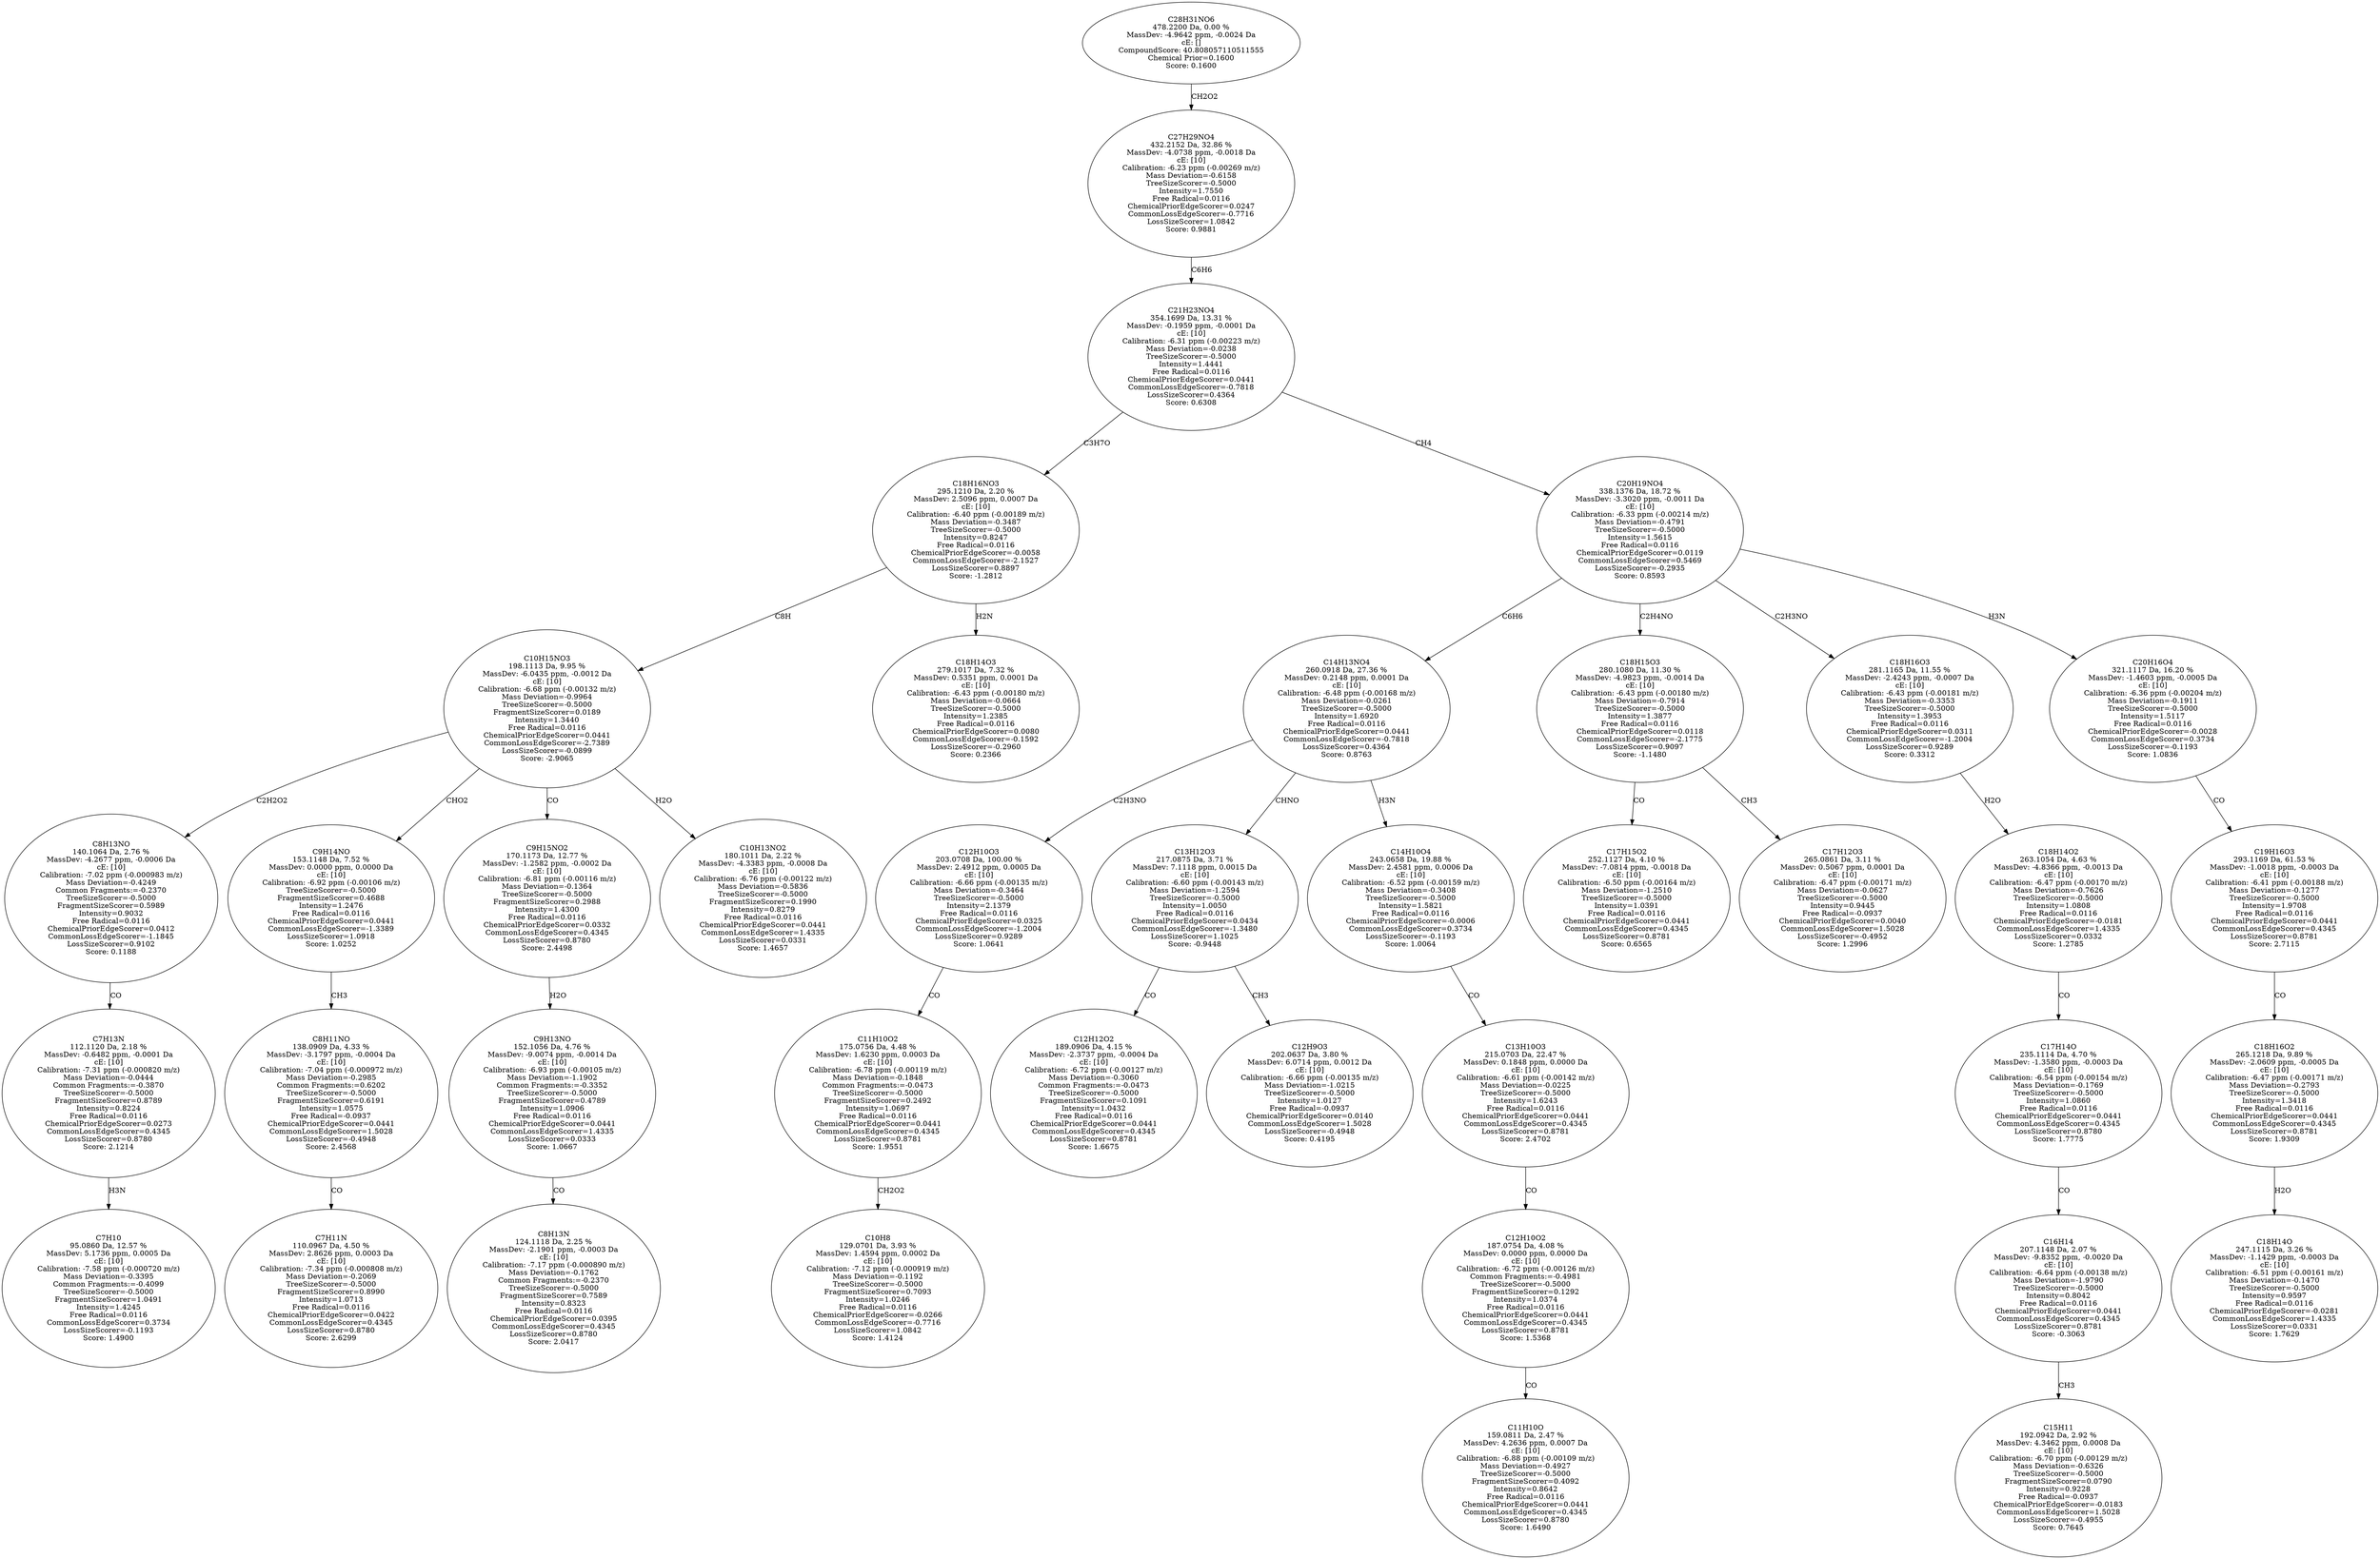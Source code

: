 strict digraph {
v1 [label="C7H10\n95.0860 Da, 12.57 %\nMassDev: 5.1736 ppm, 0.0005 Da\ncE: [10]\nCalibration: -7.58 ppm (-0.000720 m/z)\nMass Deviation=-0.3395\nCommon Fragments:=-0.4099\nTreeSizeScorer=-0.5000\nFragmentSizeScorer=1.0491\nIntensity=1.4245\nFree Radical=0.0116\nCommonLossEdgeScorer=0.3734\nLossSizeScorer=-0.1193\nScore: 1.4900"];
v2 [label="C7H13N\n112.1120 Da, 2.18 %\nMassDev: -0.6482 ppm, -0.0001 Da\ncE: [10]\nCalibration: -7.31 ppm (-0.000820 m/z)\nMass Deviation=-0.0444\nCommon Fragments:=-0.3870\nTreeSizeScorer=-0.5000\nFragmentSizeScorer=0.8789\nIntensity=0.8224\nFree Radical=0.0116\nChemicalPriorEdgeScorer=0.0273\nCommonLossEdgeScorer=0.4345\nLossSizeScorer=0.8780\nScore: 2.1214"];
v3 [label="C8H13NO\n140.1064 Da, 2.76 %\nMassDev: -4.2677 ppm, -0.0006 Da\ncE: [10]\nCalibration: -7.02 ppm (-0.000983 m/z)\nMass Deviation=-0.4249\nCommon Fragments:=-0.2370\nTreeSizeScorer=-0.5000\nFragmentSizeScorer=0.5989\nIntensity=0.9032\nFree Radical=0.0116\nChemicalPriorEdgeScorer=0.0412\nCommonLossEdgeScorer=-1.1845\nLossSizeScorer=0.9102\nScore: 0.1188"];
v4 [label="C7H11N\n110.0967 Da, 4.50 %\nMassDev: 2.8626 ppm, 0.0003 Da\ncE: [10]\nCalibration: -7.34 ppm (-0.000808 m/z)\nMass Deviation=-0.2069\nTreeSizeScorer=-0.5000\nFragmentSizeScorer=0.8990\nIntensity=1.0713\nFree Radical=0.0116\nChemicalPriorEdgeScorer=0.0422\nCommonLossEdgeScorer=0.4345\nLossSizeScorer=0.8780\nScore: 2.6299"];
v5 [label="C8H11NO\n138.0909 Da, 4.33 %\nMassDev: -3.1797 ppm, -0.0004 Da\ncE: [10]\nCalibration: -7.04 ppm (-0.000972 m/z)\nMass Deviation=-0.2985\nCommon Fragments:=0.6202\nTreeSizeScorer=-0.5000\nFragmentSizeScorer=0.6191\nIntensity=1.0575\nFree Radical=-0.0937\nChemicalPriorEdgeScorer=0.0441\nCommonLossEdgeScorer=1.5028\nLossSizeScorer=-0.4948\nScore: 2.4568"];
v6 [label="C9H14NO\n153.1148 Da, 7.52 %\nMassDev: 0.0000 ppm, 0.0000 Da\ncE: [10]\nCalibration: -6.92 ppm (-0.00106 m/z)\nTreeSizeScorer=-0.5000\nFragmentSizeScorer=0.4688\nIntensity=1.2476\nFree Radical=0.0116\nChemicalPriorEdgeScorer=0.0441\nCommonLossEdgeScorer=-1.3389\nLossSizeScorer=1.0918\nScore: 1.0252"];
v7 [label="C8H13N\n124.1118 Da, 2.25 %\nMassDev: -2.1901 ppm, -0.0003 Da\ncE: [10]\nCalibration: -7.17 ppm (-0.000890 m/z)\nMass Deviation=-0.1762\nCommon Fragments:=-0.2370\nTreeSizeScorer=-0.5000\nFragmentSizeScorer=0.7589\nIntensity=0.8323\nFree Radical=0.0116\nChemicalPriorEdgeScorer=0.0395\nCommonLossEdgeScorer=0.4345\nLossSizeScorer=0.8780\nScore: 2.0417"];
v8 [label="C9H13NO\n152.1056 Da, 4.76 %\nMassDev: -9.0074 ppm, -0.0014 Da\ncE: [10]\nCalibration: -6.93 ppm (-0.00105 m/z)\nMass Deviation=-1.1902\nCommon Fragments:=-0.3352\nTreeSizeScorer=-0.5000\nFragmentSizeScorer=0.4789\nIntensity=1.0906\nFree Radical=0.0116\nChemicalPriorEdgeScorer=0.0441\nCommonLossEdgeScorer=1.4335\nLossSizeScorer=0.0333\nScore: 1.0667"];
v9 [label="C9H15NO2\n170.1173 Da, 12.77 %\nMassDev: -1.2582 ppm, -0.0002 Da\ncE: [10]\nCalibration: -6.81 ppm (-0.00116 m/z)\nMass Deviation=-0.1364\nTreeSizeScorer=-0.5000\nFragmentSizeScorer=0.2988\nIntensity=1.4300\nFree Radical=0.0116\nChemicalPriorEdgeScorer=0.0332\nCommonLossEdgeScorer=0.4345\nLossSizeScorer=0.8780\nScore: 2.4498"];
v10 [label="C10H13NO2\n180.1011 Da, 2.22 %\nMassDev: -4.3383 ppm, -0.0008 Da\ncE: [10]\nCalibration: -6.76 ppm (-0.00122 m/z)\nMass Deviation=-0.5836\nTreeSizeScorer=-0.5000\nFragmentSizeScorer=0.1990\nIntensity=0.8279\nFree Radical=0.0116\nChemicalPriorEdgeScorer=0.0441\nCommonLossEdgeScorer=1.4335\nLossSizeScorer=0.0331\nScore: 1.4657"];
v11 [label="C10H15NO3\n198.1113 Da, 9.95 %\nMassDev: -6.0435 ppm, -0.0012 Da\ncE: [10]\nCalibration: -6.68 ppm (-0.00132 m/z)\nMass Deviation=-0.9964\nTreeSizeScorer=-0.5000\nFragmentSizeScorer=0.0189\nIntensity=1.3440\nFree Radical=0.0116\nChemicalPriorEdgeScorer=0.0441\nCommonLossEdgeScorer=-2.7389\nLossSizeScorer=-0.0899\nScore: -2.9065"];
v12 [label="C18H14O3\n279.1017 Da, 7.32 %\nMassDev: 0.5351 ppm, 0.0001 Da\ncE: [10]\nCalibration: -6.43 ppm (-0.00180 m/z)\nMass Deviation=-0.0664\nTreeSizeScorer=-0.5000\nIntensity=1.2385\nFree Radical=0.0116\nChemicalPriorEdgeScorer=0.0080\nCommonLossEdgeScorer=-0.1592\nLossSizeScorer=-0.2960\nScore: 0.2366"];
v13 [label="C18H16NO3\n295.1210 Da, 2.20 %\nMassDev: 2.5096 ppm, 0.0007 Da\ncE: [10]\nCalibration: -6.40 ppm (-0.00189 m/z)\nMass Deviation=-0.3487\nTreeSizeScorer=-0.5000\nIntensity=0.8247\nFree Radical=0.0116\nChemicalPriorEdgeScorer=-0.0058\nCommonLossEdgeScorer=-2.1527\nLossSizeScorer=0.8897\nScore: -1.2812"];
v14 [label="C10H8\n129.0701 Da, 3.93 %\nMassDev: 1.4594 ppm, 0.0002 Da\ncE: [10]\nCalibration: -7.12 ppm (-0.000919 m/z)\nMass Deviation=-0.1192\nTreeSizeScorer=-0.5000\nFragmentSizeScorer=0.7093\nIntensity=1.0246\nFree Radical=0.0116\nChemicalPriorEdgeScorer=-0.0266\nCommonLossEdgeScorer=-0.7716\nLossSizeScorer=1.0842\nScore: 1.4124"];
v15 [label="C11H10O2\n175.0756 Da, 4.48 %\nMassDev: 1.6230 ppm, 0.0003 Da\ncE: [10]\nCalibration: -6.78 ppm (-0.00119 m/z)\nMass Deviation=-0.1848\nCommon Fragments:=-0.0473\nTreeSizeScorer=-0.5000\nFragmentSizeScorer=0.2492\nIntensity=1.0697\nFree Radical=0.0116\nChemicalPriorEdgeScorer=0.0441\nCommonLossEdgeScorer=0.4345\nLossSizeScorer=0.8781\nScore: 1.9551"];
v16 [label="C12H10O3\n203.0708 Da, 100.00 %\nMassDev: 2.4912 ppm, 0.0005 Da\ncE: [10]\nCalibration: -6.66 ppm (-0.00135 m/z)\nMass Deviation=-0.3464\nTreeSizeScorer=-0.5000\nIntensity=2.1379\nFree Radical=0.0116\nChemicalPriorEdgeScorer=0.0325\nCommonLossEdgeScorer=-1.2004\nLossSizeScorer=0.9289\nScore: 1.0641"];
v17 [label="C12H12O2\n189.0906 Da, 4.15 %\nMassDev: -2.3737 ppm, -0.0004 Da\ncE: [10]\nCalibration: -6.72 ppm (-0.00127 m/z)\nMass Deviation=-0.3060\nCommon Fragments:=-0.0473\nTreeSizeScorer=-0.5000\nFragmentSizeScorer=0.1091\nIntensity=1.0432\nFree Radical=0.0116\nChemicalPriorEdgeScorer=0.0441\nCommonLossEdgeScorer=0.4345\nLossSizeScorer=0.8781\nScore: 1.6675"];
v18 [label="C12H9O3\n202.0637 Da, 3.80 %\nMassDev: 6.0714 ppm, 0.0012 Da\ncE: [10]\nCalibration: -6.66 ppm (-0.00135 m/z)\nMass Deviation=-1.0215\nTreeSizeScorer=-0.5000\nIntensity=1.0127\nFree Radical=-0.0937\nChemicalPriorEdgeScorer=0.0140\nCommonLossEdgeScorer=1.5028\nLossSizeScorer=-0.4948\nScore: 0.4195"];
v19 [label="C13H12O3\n217.0875 Da, 3.71 %\nMassDev: 7.1118 ppm, 0.0015 Da\ncE: [10]\nCalibration: -6.60 ppm (-0.00143 m/z)\nMass Deviation=-1.2594\nTreeSizeScorer=-0.5000\nIntensity=1.0050\nFree Radical=0.0116\nChemicalPriorEdgeScorer=0.0434\nCommonLossEdgeScorer=-1.3480\nLossSizeScorer=1.1025\nScore: -0.9448"];
v20 [label="C11H10O\n159.0811 Da, 2.47 %\nMassDev: 4.2636 ppm, 0.0007 Da\ncE: [10]\nCalibration: -6.88 ppm (-0.00109 m/z)\nMass Deviation=-0.4927\nTreeSizeScorer=-0.5000\nFragmentSizeScorer=0.4092\nIntensity=0.8642\nFree Radical=0.0116\nChemicalPriorEdgeScorer=0.0441\nCommonLossEdgeScorer=0.4345\nLossSizeScorer=0.8780\nScore: 1.6490"];
v21 [label="C12H10O2\n187.0754 Da, 4.08 %\nMassDev: 0.0000 ppm, 0.0000 Da\ncE: [10]\nCalibration: -6.72 ppm (-0.00126 m/z)\nCommon Fragments:=-0.4981\nTreeSizeScorer=-0.5000\nFragmentSizeScorer=0.1292\nIntensity=1.0374\nFree Radical=0.0116\nChemicalPriorEdgeScorer=0.0441\nCommonLossEdgeScorer=0.4345\nLossSizeScorer=0.8781\nScore: 1.5368"];
v22 [label="C13H10O3\n215.0703 Da, 22.47 %\nMassDev: 0.1848 ppm, 0.0000 Da\ncE: [10]\nCalibration: -6.61 ppm (-0.00142 m/z)\nMass Deviation=-0.0225\nTreeSizeScorer=-0.5000\nIntensity=1.6243\nFree Radical=0.0116\nChemicalPriorEdgeScorer=0.0441\nCommonLossEdgeScorer=0.4345\nLossSizeScorer=0.8781\nScore: 2.4702"];
v23 [label="C14H10O4\n243.0658 Da, 19.88 %\nMassDev: 2.4581 ppm, 0.0006 Da\ncE: [10]\nCalibration: -6.52 ppm (-0.00159 m/z)\nMass Deviation=-0.3408\nTreeSizeScorer=-0.5000\nIntensity=1.5821\nFree Radical=0.0116\nChemicalPriorEdgeScorer=-0.0006\nCommonLossEdgeScorer=0.3734\nLossSizeScorer=-0.1193\nScore: 1.0064"];
v24 [label="C14H13NO4\n260.0918 Da, 27.36 %\nMassDev: 0.2148 ppm, 0.0001 Da\ncE: [10]\nCalibration: -6.48 ppm (-0.00168 m/z)\nMass Deviation=-0.0261\nTreeSizeScorer=-0.5000\nIntensity=1.6920\nFree Radical=0.0116\nChemicalPriorEdgeScorer=0.0441\nCommonLossEdgeScorer=-0.7818\nLossSizeScorer=0.4364\nScore: 0.8763"];
v25 [label="C17H15O2\n252.1127 Da, 4.10 %\nMassDev: -7.0814 ppm, -0.0018 Da\ncE: [10]\nCalibration: -6.50 ppm (-0.00164 m/z)\nMass Deviation=-1.2510\nTreeSizeScorer=-0.5000\nIntensity=1.0391\nFree Radical=0.0116\nChemicalPriorEdgeScorer=0.0441\nCommonLossEdgeScorer=0.4345\nLossSizeScorer=0.8781\nScore: 0.6565"];
v26 [label="C17H12O3\n265.0861 Da, 3.11 %\nMassDev: 0.5067 ppm, 0.0001 Da\ncE: [10]\nCalibration: -6.47 ppm (-0.00171 m/z)\nMass Deviation=-0.0627\nTreeSizeScorer=-0.5000\nIntensity=0.9445\nFree Radical=-0.0937\nChemicalPriorEdgeScorer=0.0040\nCommonLossEdgeScorer=1.5028\nLossSizeScorer=-0.4952\nScore: 1.2996"];
v27 [label="C18H15O3\n280.1080 Da, 11.30 %\nMassDev: -4.9823 ppm, -0.0014 Da\ncE: [10]\nCalibration: -6.43 ppm (-0.00180 m/z)\nMass Deviation=-0.7914\nTreeSizeScorer=-0.5000\nIntensity=1.3877\nFree Radical=0.0116\nChemicalPriorEdgeScorer=0.0118\nCommonLossEdgeScorer=-2.1775\nLossSizeScorer=0.9097\nScore: -1.1480"];
v28 [label="C15H11\n192.0942 Da, 2.92 %\nMassDev: 4.3462 ppm, 0.0008 Da\ncE: [10]\nCalibration: -6.70 ppm (-0.00129 m/z)\nMass Deviation=-0.6326\nTreeSizeScorer=-0.5000\nFragmentSizeScorer=0.0790\nIntensity=0.9228\nFree Radical=-0.0937\nChemicalPriorEdgeScorer=-0.0183\nCommonLossEdgeScorer=1.5028\nLossSizeScorer=-0.4955\nScore: 0.7645"];
v29 [label="C16H14\n207.1148 Da, 2.07 %\nMassDev: -9.8352 ppm, -0.0020 Da\ncE: [10]\nCalibration: -6.64 ppm (-0.00138 m/z)\nMass Deviation=-1.9790\nTreeSizeScorer=-0.5000\nIntensity=0.8042\nFree Radical=0.0116\nChemicalPriorEdgeScorer=0.0441\nCommonLossEdgeScorer=0.4345\nLossSizeScorer=0.8781\nScore: -0.3063"];
v30 [label="C17H14O\n235.1114 Da, 4.70 %\nMassDev: -1.3580 ppm, -0.0003 Da\ncE: [10]\nCalibration: -6.54 ppm (-0.00154 m/z)\nMass Deviation=-0.1769\nTreeSizeScorer=-0.5000\nIntensity=1.0860\nFree Radical=0.0116\nChemicalPriorEdgeScorer=0.0441\nCommonLossEdgeScorer=0.4345\nLossSizeScorer=0.8780\nScore: 1.7775"];
v31 [label="C18H14O2\n263.1054 Da, 4.63 %\nMassDev: -4.8366 ppm, -0.0013 Da\ncE: [10]\nCalibration: -6.47 ppm (-0.00170 m/z)\nMass Deviation=-0.7626\nTreeSizeScorer=-0.5000\nIntensity=1.0808\nFree Radical=0.0116\nChemicalPriorEdgeScorer=-0.0181\nCommonLossEdgeScorer=1.4335\nLossSizeScorer=0.0332\nScore: 1.2785"];
v32 [label="C18H16O3\n281.1165 Da, 11.55 %\nMassDev: -2.4243 ppm, -0.0007 Da\ncE: [10]\nCalibration: -6.43 ppm (-0.00181 m/z)\nMass Deviation=-0.3353\nTreeSizeScorer=-0.5000\nIntensity=1.3953\nFree Radical=0.0116\nChemicalPriorEdgeScorer=0.0311\nCommonLossEdgeScorer=-1.2004\nLossSizeScorer=0.9289\nScore: 0.3312"];
v33 [label="C18H14O\n247.1115 Da, 3.26 %\nMassDev: -1.1429 ppm, -0.0003 Da\ncE: [10]\nCalibration: -6.51 ppm (-0.00161 m/z)\nMass Deviation=-0.1470\nTreeSizeScorer=-0.5000\nIntensity=0.9597\nFree Radical=0.0116\nChemicalPriorEdgeScorer=-0.0281\nCommonLossEdgeScorer=1.4335\nLossSizeScorer=0.0331\nScore: 1.7629"];
v34 [label="C18H16O2\n265.1218 Da, 9.89 %\nMassDev: -2.0609 ppm, -0.0005 Da\ncE: [10]\nCalibration: -6.47 ppm (-0.00171 m/z)\nMass Deviation=-0.2793\nTreeSizeScorer=-0.5000\nIntensity=1.3418\nFree Radical=0.0116\nChemicalPriorEdgeScorer=0.0441\nCommonLossEdgeScorer=0.4345\nLossSizeScorer=0.8781\nScore: 1.9309"];
v35 [label="C19H16O3\n293.1169 Da, 61.53 %\nMassDev: -1.0018 ppm, -0.0003 Da\ncE: [10]\nCalibration: -6.41 ppm (-0.00188 m/z)\nMass Deviation=-0.1277\nTreeSizeScorer=-0.5000\nIntensity=1.9708\nFree Radical=0.0116\nChemicalPriorEdgeScorer=0.0441\nCommonLossEdgeScorer=0.4345\nLossSizeScorer=0.8781\nScore: 2.7115"];
v36 [label="C20H16O4\n321.1117 Da, 16.20 %\nMassDev: -1.4603 ppm, -0.0005 Da\ncE: [10]\nCalibration: -6.36 ppm (-0.00204 m/z)\nMass Deviation=-0.1911\nTreeSizeScorer=-0.5000\nIntensity=1.5117\nFree Radical=0.0116\nChemicalPriorEdgeScorer=-0.0028\nCommonLossEdgeScorer=0.3734\nLossSizeScorer=-0.1193\nScore: 1.0836"];
v37 [label="C20H19NO4\n338.1376 Da, 18.72 %\nMassDev: -3.3020 ppm, -0.0011 Da\ncE: [10]\nCalibration: -6.33 ppm (-0.00214 m/z)\nMass Deviation=-0.4791\nTreeSizeScorer=-0.5000\nIntensity=1.5615\nFree Radical=0.0116\nChemicalPriorEdgeScorer=0.0119\nCommonLossEdgeScorer=0.5469\nLossSizeScorer=-0.2935\nScore: 0.8593"];
v38 [label="C21H23NO4\n354.1699 Da, 13.31 %\nMassDev: -0.1959 ppm, -0.0001 Da\ncE: [10]\nCalibration: -6.31 ppm (-0.00223 m/z)\nMass Deviation=-0.0238\nTreeSizeScorer=-0.5000\nIntensity=1.4441\nFree Radical=0.0116\nChemicalPriorEdgeScorer=0.0441\nCommonLossEdgeScorer=-0.7818\nLossSizeScorer=0.4364\nScore: 0.6308"];
v39 [label="C27H29NO4\n432.2152 Da, 32.86 %\nMassDev: -4.0738 ppm, -0.0018 Da\ncE: [10]\nCalibration: -6.23 ppm (-0.00269 m/z)\nMass Deviation=-0.6158\nTreeSizeScorer=-0.5000\nIntensity=1.7550\nFree Radical=0.0116\nChemicalPriorEdgeScorer=0.0247\nCommonLossEdgeScorer=-0.7716\nLossSizeScorer=1.0842\nScore: 0.9881"];
v40 [label="C28H31NO6\n478.2200 Da, 0.00 %\nMassDev: -4.9642 ppm, -0.0024 Da\ncE: []\nCompoundScore: 40.808057110511555\nChemical Prior=0.1600\nScore: 0.1600"];
v2 -> v1 [label="H3N"];
v3 -> v2 [label="CO"];
v11 -> v3 [label="C2H2O2"];
v5 -> v4 [label="CO"];
v6 -> v5 [label="CH3"];
v11 -> v6 [label="CHO2"];
v8 -> v7 [label="CO"];
v9 -> v8 [label="H2O"];
v11 -> v9 [label="CO"];
v11 -> v10 [label="H2O"];
v13 -> v11 [label="C8H"];
v13 -> v12 [label="H2N"];
v38 -> v13 [label="C3H7O"];
v15 -> v14 [label="CH2O2"];
v16 -> v15 [label="CO"];
v24 -> v16 [label="C2H3NO"];
v19 -> v17 [label="CO"];
v19 -> v18 [label="CH3"];
v24 -> v19 [label="CHNO"];
v21 -> v20 [label="CO"];
v22 -> v21 [label="CO"];
v23 -> v22 [label="CO"];
v24 -> v23 [label="H3N"];
v37 -> v24 [label="C6H6"];
v27 -> v25 [label="CO"];
v27 -> v26 [label="CH3"];
v37 -> v27 [label="C2H4NO"];
v29 -> v28 [label="CH3"];
v30 -> v29 [label="CO"];
v31 -> v30 [label="CO"];
v32 -> v31 [label="H2O"];
v37 -> v32 [label="C2H3NO"];
v34 -> v33 [label="H2O"];
v35 -> v34 [label="CO"];
v36 -> v35 [label="CO"];
v37 -> v36 [label="H3N"];
v38 -> v37 [label="CH4"];
v39 -> v38 [label="C6H6"];
v40 -> v39 [label="CH2O2"];
}